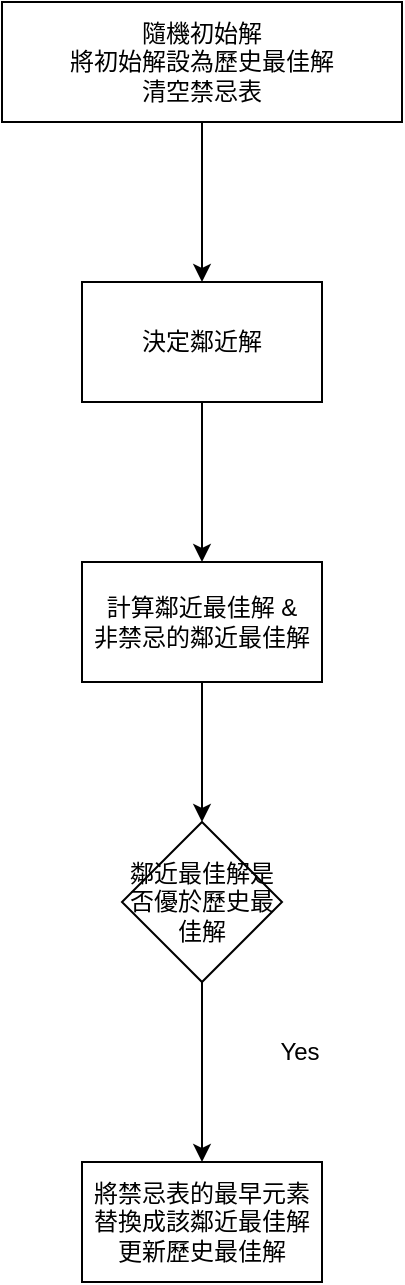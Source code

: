 <mxfile version="14.9.2" type="github">
  <diagram id="QCEERc0eEgBohQKH5NO_" name="Page-1">
    <mxGraphModel dx="1422" dy="794" grid="1" gridSize="10" guides="1" tooltips="1" connect="1" arrows="1" fold="1" page="1" pageScale="1" pageWidth="827" pageHeight="1169" math="0" shadow="0">
      <root>
        <mxCell id="0" />
        <mxCell id="1" parent="0" />
        <mxCell id="QAEoep2KOEI7FuyO-UFe-6" value="" style="edgeStyle=orthogonalEdgeStyle;rounded=0;orthogonalLoop=1;jettySize=auto;html=1;" parent="1" source="QAEoep2KOEI7FuyO-UFe-2" target="QAEoep2KOEI7FuyO-UFe-5" edge="1">
          <mxGeometry relative="1" as="geometry" />
        </mxCell>
        <mxCell id="QAEoep2KOEI7FuyO-UFe-2" value="隨機初始解&lt;br&gt;將初始解設為歷史最佳解&lt;br&gt;清空禁忌表" style="rounded=0;whiteSpace=wrap;html=1;" parent="1" vertex="1">
          <mxGeometry x="341" y="50" width="200" height="60" as="geometry" />
        </mxCell>
        <mxCell id="QAEoep2KOEI7FuyO-UFe-8" value="" style="edgeStyle=orthogonalEdgeStyle;rounded=0;orthogonalLoop=1;jettySize=auto;html=1;" parent="1" source="QAEoep2KOEI7FuyO-UFe-5" target="QAEoep2KOEI7FuyO-UFe-7" edge="1">
          <mxGeometry relative="1" as="geometry" />
        </mxCell>
        <mxCell id="QAEoep2KOEI7FuyO-UFe-5" value="決定鄰近解" style="whiteSpace=wrap;html=1;rounded=0;" parent="1" vertex="1">
          <mxGeometry x="381" y="190" width="120" height="60" as="geometry" />
        </mxCell>
        <mxCell id="QAEoep2KOEI7FuyO-UFe-12" value="" style="edgeStyle=orthogonalEdgeStyle;rounded=0;orthogonalLoop=1;jettySize=auto;html=1;" parent="1" source="QAEoep2KOEI7FuyO-UFe-7" target="QAEoep2KOEI7FuyO-UFe-11" edge="1">
          <mxGeometry relative="1" as="geometry" />
        </mxCell>
        <mxCell id="QAEoep2KOEI7FuyO-UFe-7" value="計算鄰近最佳解 &amp;amp;&lt;br&gt;非禁忌的鄰近最佳解" style="whiteSpace=wrap;html=1;rounded=0;" parent="1" vertex="1">
          <mxGeometry x="381" y="330" width="120" height="60" as="geometry" />
        </mxCell>
        <mxCell id="QAEoep2KOEI7FuyO-UFe-14" value="" style="edgeStyle=orthogonalEdgeStyle;rounded=0;orthogonalLoop=1;jettySize=auto;html=1;" parent="1" source="QAEoep2KOEI7FuyO-UFe-11" target="QAEoep2KOEI7FuyO-UFe-13" edge="1">
          <mxGeometry relative="1" as="geometry" />
        </mxCell>
        <mxCell id="QAEoep2KOEI7FuyO-UFe-11" value="鄰近最佳解是否優於歷史最佳解" style="rhombus;whiteSpace=wrap;html=1;rounded=0;" parent="1" vertex="1">
          <mxGeometry x="401" y="460" width="80" height="80" as="geometry" />
        </mxCell>
        <mxCell id="QAEoep2KOEI7FuyO-UFe-13" value="將禁忌表的最早元素替換成該鄰近最佳解&lt;br&gt;更新歷史最佳解" style="whiteSpace=wrap;html=1;rounded=0;" parent="1" vertex="1">
          <mxGeometry x="381" y="630" width="120" height="60" as="geometry" />
        </mxCell>
        <mxCell id="QAEoep2KOEI7FuyO-UFe-15" value="Yes" style="text;html=1;strokeColor=none;fillColor=none;align=center;verticalAlign=middle;whiteSpace=wrap;rounded=0;" parent="1" vertex="1">
          <mxGeometry x="470" y="565" width="40" height="20" as="geometry" />
        </mxCell>
      </root>
    </mxGraphModel>
  </diagram>
</mxfile>
